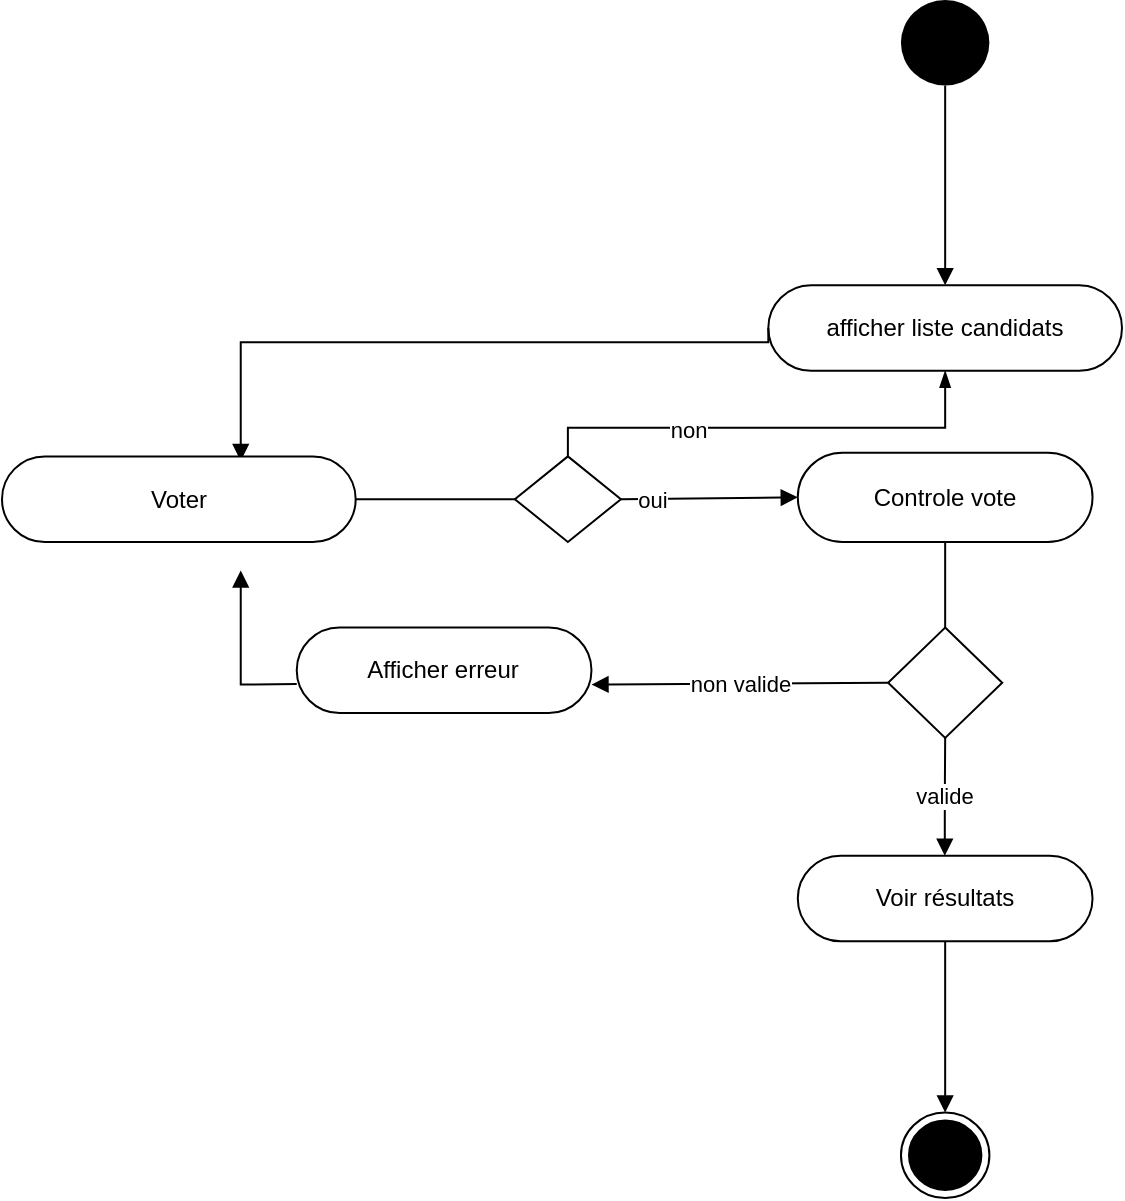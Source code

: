 <mxfile version="13.9.9" type="device"><diagram id="q0imnTpcJkIs5kxhWVVs" name="Page-1"><mxGraphModel dx="2193" dy="983" grid="1" gridSize="10" guides="1" tooltips="1" connect="1" arrows="1" fold="1" page="1" pageScale="1" pageWidth="827" pageHeight="1169" math="0" shadow="0"><root><mxCell id="0"/><mxCell id="1" parent="0"/><mxCell id="HtQGaKTDZmlAqkp0VzS8-3" value="" style="group" vertex="1" connectable="0" parent="1"><mxGeometry x="170" y="101" width="560" height="599" as="geometry"/></mxCell><mxCell id="ROLbeMyRgWrk4m528cWM-2" value="" style="ellipse;fillColor=#000000;strokeColor=none;" parent="HtQGaKTDZmlAqkp0VzS8-3" vertex="1"><mxGeometry x="449.474" width="44.211" height="42.786" as="geometry"/></mxCell><mxCell id="ROLbeMyRgWrk4m528cWM-3" value="" style="endArrow=none;html=1;rounded=0;edgeStyle=elbowEdgeStyle;elbow=vertical;startArrow=block;startFill=1;" parent="HtQGaKTDZmlAqkp0VzS8-3" edge="1"><mxGeometry width="50" height="50" relative="1" as="geometry"><mxPoint x="471.579" y="142.619" as="sourcePoint"/><mxPoint x="471.579" y="42.786" as="targetPoint"/></mxGeometry></mxCell><mxCell id="ROLbeMyRgWrk4m528cWM-4" value="afficher liste candidats" style="rounded=1;whiteSpace=wrap;html=1;arcSize=50;" parent="HtQGaKTDZmlAqkp0VzS8-3" vertex="1"><mxGeometry x="383.158" y="142.619" width="176.842" height="42.786" as="geometry"/></mxCell><mxCell id="ROLbeMyRgWrk4m528cWM-5" value="" style="endArrow=none;html=1;rounded=0;edgeStyle=elbowEdgeStyle;elbow=vertical;startArrow=block;startFill=1;entryX=0;entryY=0.5;entryDx=0;entryDy=0;exitX=0.675;exitY=0.055;exitDx=0;exitDy=0;exitPerimeter=0;" parent="HtQGaKTDZmlAqkp0VzS8-3" source="ROLbeMyRgWrk4m528cWM-6" target="ROLbeMyRgWrk4m528cWM-4" edge="1"><mxGeometry width="50" height="50" relative="1" as="geometry"><mxPoint x="176.842" y="171.143" as="sourcePoint"/><mxPoint x="294.737" y="121.226" as="targetPoint"/><Array as="points"><mxPoint x="338.947" y="171.143"/></Array></mxGeometry></mxCell><mxCell id="ROLbeMyRgWrk4m528cWM-6" value="Voter" style="rounded=1;whiteSpace=wrap;html=1;arcSize=50;" parent="HtQGaKTDZmlAqkp0VzS8-3" vertex="1"><mxGeometry y="228.19" width="176.842" height="42.786" as="geometry"/></mxCell><mxCell id="ROLbeMyRgWrk4m528cWM-7" value="" style="endArrow=none;html=1;exitX=1;exitY=0.5;exitDx=0;exitDy=0;entryX=0;entryY=0.5;entryDx=0;entryDy=0;" parent="HtQGaKTDZmlAqkp0VzS8-3" source="ROLbeMyRgWrk4m528cWM-6" target="ROLbeMyRgWrk4m528cWM-8" edge="1"><mxGeometry width="50" height="50" relative="1" as="geometry"><mxPoint x="176.842" y="234.908" as="sourcePoint"/><mxPoint x="250.526" y="256.714" as="targetPoint"/></mxGeometry></mxCell><mxCell id="ROLbeMyRgWrk4m528cWM-8" value="" style="rhombus;whiteSpace=wrap;html=1;" parent="HtQGaKTDZmlAqkp0VzS8-3" vertex="1"><mxGeometry x="256.421" y="228.19" width="53.053" height="42.786" as="geometry"/></mxCell><mxCell id="ROLbeMyRgWrk4m528cWM-12" value="" style="endArrow=blockThin;html=1;edgeStyle=elbowEdgeStyle;elbow=vertical;rounded=0;exitX=0.5;exitY=0;exitDx=0;exitDy=0;endFill=1;entryX=0.5;entryY=1;entryDx=0;entryDy=0;" parent="HtQGaKTDZmlAqkp0VzS8-3" source="ROLbeMyRgWrk4m528cWM-8" target="ROLbeMyRgWrk4m528cWM-4" edge="1"><mxGeometry width="50" height="50" relative="1" as="geometry"><mxPoint x="294.737" y="208.224" as="sourcePoint"/><mxPoint x="427.368" y="208.224" as="targetPoint"/><Array as="points"><mxPoint x="368.421" y="213.929"/><mxPoint x="309.474" y="199.667"/></Array></mxGeometry></mxCell><mxCell id="ROLbeMyRgWrk4m528cWM-24" value="non" style="edgeLabel;html=1;align=center;verticalAlign=middle;resizable=0;points=[];" parent="ROLbeMyRgWrk4m528cWM-12" vertex="1" connectable="0"><mxGeometry x="-0.36" y="-1" relative="1" as="geometry"><mxPoint as="offset"/></mxGeometry></mxCell><mxCell id="ROLbeMyRgWrk4m528cWM-15" value="" style="endArrow=block;html=1;exitX=1;exitY=0.5;exitDx=0;exitDy=0;entryX=0;entryY=0.5;entryDx=0;entryDy=0;endFill=1;" parent="HtQGaKTDZmlAqkp0VzS8-3" source="ROLbeMyRgWrk4m528cWM-8" target="ROLbeMyRgWrk4m528cWM-16" edge="1"><mxGeometry width="50" height="50" relative="1" as="geometry"><mxPoint x="324.211" y="256.258" as="sourcePoint"/><mxPoint x="403.789" y="255.338" as="targetPoint"/></mxGeometry></mxCell><mxCell id="ROLbeMyRgWrk4m528cWM-25" value="oui" style="edgeLabel;html=1;align=center;verticalAlign=middle;resizable=0;points=[];" parent="ROLbeMyRgWrk4m528cWM-15" vertex="1" connectable="0"><mxGeometry x="-0.652" relative="1" as="geometry"><mxPoint as="offset"/></mxGeometry></mxCell><mxCell id="ROLbeMyRgWrk4m528cWM-16" value="Controle vote" style="rounded=1;whiteSpace=wrap;html=1;arcSize=50;" parent="HtQGaKTDZmlAqkp0VzS8-3" vertex="1"><mxGeometry x="397.895" y="226.351" width="147.368" height="44.625" as="geometry"/></mxCell><mxCell id="ROLbeMyRgWrk4m528cWM-17" value="" style="endArrow=none;html=1;entryX=0.5;entryY=1;entryDx=0;entryDy=0;" parent="HtQGaKTDZmlAqkp0VzS8-3" target="ROLbeMyRgWrk4m528cWM-16" edge="1"><mxGeometry width="50" height="50" relative="1" as="geometry"><mxPoint x="471.579" y="313.762" as="sourcePoint"/><mxPoint x="515.789" y="299.5" as="targetPoint"/></mxGeometry></mxCell><mxCell id="ROLbeMyRgWrk4m528cWM-18" value="" style="rhombus;whiteSpace=wrap;html=1;" parent="HtQGaKTDZmlAqkp0VzS8-3" vertex="1"><mxGeometry x="443.063" y="313.762" width="57.046" height="55.208" as="geometry"/></mxCell><mxCell id="ROLbeMyRgWrk4m528cWM-19" value="non valide" style="endArrow=block;html=1;endFill=1;exitX=0;exitY=0.5;exitDx=0;exitDy=0;" parent="HtQGaKTDZmlAqkp0VzS8-3" source="ROLbeMyRgWrk4m528cWM-18" edge="1"><mxGeometry width="50" height="50" relative="1" as="geometry"><mxPoint x="442.105" y="342.286" as="sourcePoint"/><mxPoint x="294.737" y="342.286" as="targetPoint"/></mxGeometry></mxCell><mxCell id="ROLbeMyRgWrk4m528cWM-21" value="" style="endArrow=block;html=1;endFill=1;rounded=0;edgeStyle=elbowEdgeStyle;elbow=vertical;" parent="HtQGaKTDZmlAqkp0VzS8-3" edge="1"><mxGeometry width="50" height="50" relative="1" as="geometry"><mxPoint x="147.368" y="342.0" as="sourcePoint"/><mxPoint x="119.368" y="285.238" as="targetPoint"/><Array as="points"><mxPoint x="119.368" y="342.286"/></Array></mxGeometry></mxCell><mxCell id="ROLbeMyRgWrk4m528cWM-22" value="valide" style="endArrow=block;html=1;endFill=1;exitX=0.5;exitY=1;exitDx=0;exitDy=0;" parent="HtQGaKTDZmlAqkp0VzS8-3" source="ROLbeMyRgWrk4m528cWM-18" edge="1"><mxGeometry width="50" height="50" relative="1" as="geometry"><mxPoint x="471.579" y="370.81" as="sourcePoint"/><mxPoint x="471.402" y="427.857" as="targetPoint"/><Array as="points"><mxPoint x="471.402" y="399.333"/></Array></mxGeometry></mxCell><mxCell id="ROLbeMyRgWrk4m528cWM-23" value="Voir résultats" style="rounded=1;whiteSpace=wrap;html=1;arcSize=50;" parent="HtQGaKTDZmlAqkp0VzS8-3" vertex="1"><mxGeometry x="397.895" y="427.857" width="147.368" height="42.786" as="geometry"/></mxCell><mxCell id="ROLbeMyRgWrk4m528cWM-26" value="" style="endArrow=none;html=1;rounded=0;edgeStyle=elbowEdgeStyle;elbow=vertical;startArrow=block;startFill=1;entryX=0.5;entryY=1;entryDx=0;entryDy=0;" parent="HtQGaKTDZmlAqkp0VzS8-3" edge="1" target="ROLbeMyRgWrk4m528cWM-23"><mxGeometry width="50" height="50" relative="1" as="geometry"><mxPoint x="471.579" y="556.214" as="sourcePoint"/><mxPoint x="471.225" y="484.905" as="targetPoint"/></mxGeometry></mxCell><mxCell id="ROLbeMyRgWrk4m528cWM-27" value="" style="ellipse;html=1;shape=endState;fillColor=#000000;strokeColor=#000000;" parent="HtQGaKTDZmlAqkp0VzS8-3" vertex="1"><mxGeometry x="449.488" y="556.214" width="44.211" height="42.786" as="geometry"/></mxCell><mxCell id="HtQGaKTDZmlAqkp0VzS8-2" value="Afficher erreur" style="rounded=1;whiteSpace=wrap;html=1;arcSize=50;" vertex="1" parent="HtQGaKTDZmlAqkp0VzS8-3"><mxGeometry x="147.368" y="313.762" width="147.368" height="42.786" as="geometry"/></mxCell></root></mxGraphModel></diagram></mxfile>